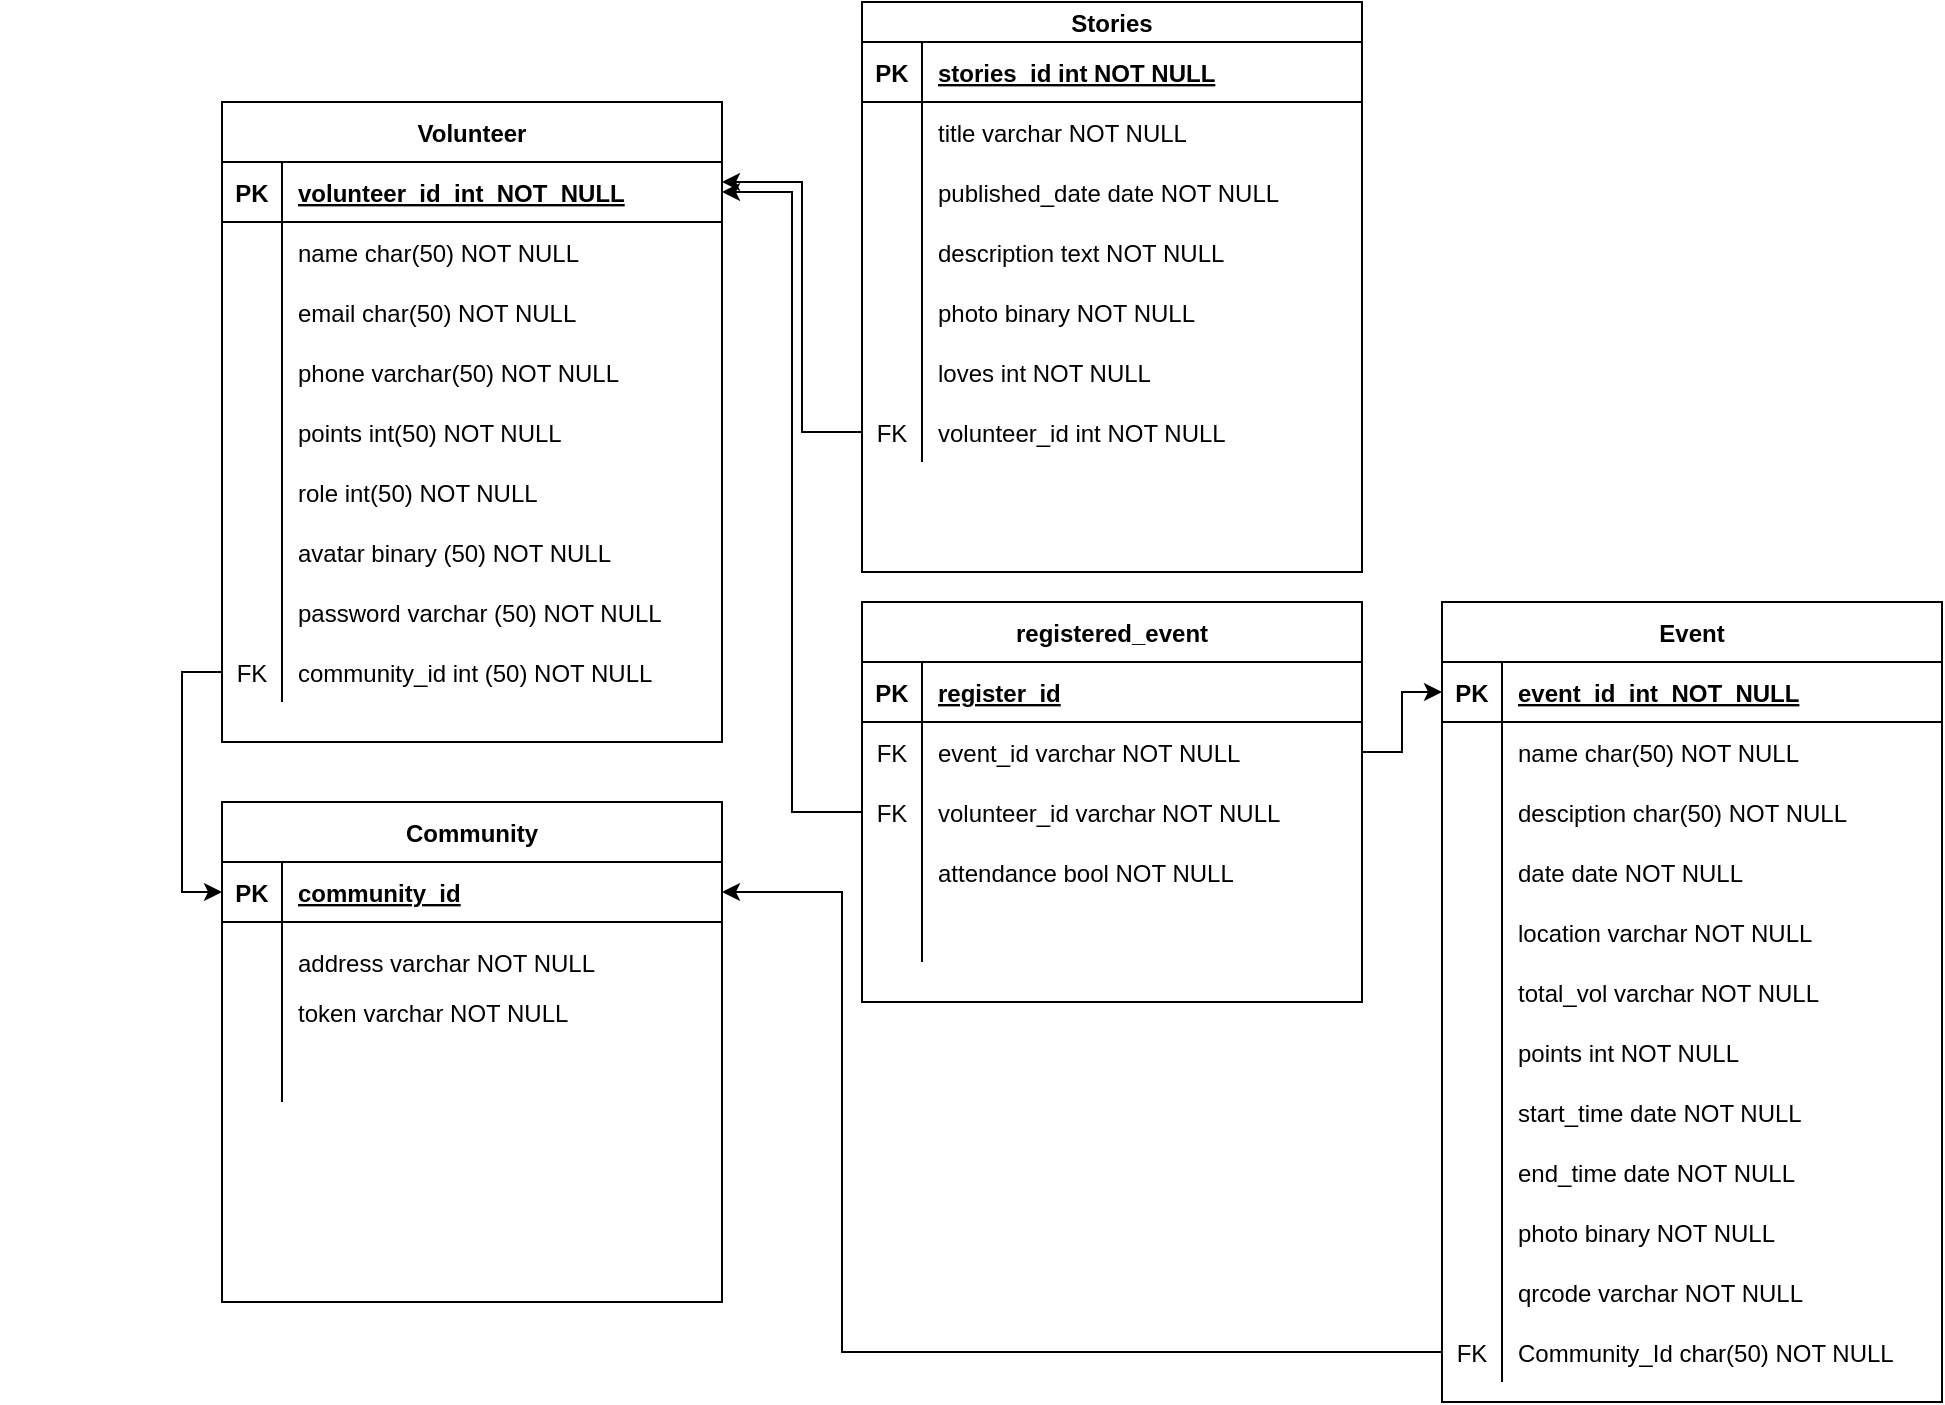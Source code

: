 <mxfile version="13.6.2" type="github">
  <diagram id="R2lEEEUBdFMjLlhIrx00" name="Page-1">
    <mxGraphModel dx="2036" dy="787" grid="1" gridSize="10" guides="1" tooltips="1" connect="1" arrows="1" fold="1" page="1" pageScale="1" pageWidth="850" pageHeight="1100" math="0" shadow="0" extFonts="Permanent Marker^https://fonts.googleapis.com/css?family=Permanent+Marker">
      <root>
        <mxCell id="0" />
        <mxCell id="1" parent="0" />
        <mxCell id="UrVOY2T2oLDx4x-EvU1f-36" style="edgeStyle=orthogonalEdgeStyle;rounded=0;orthogonalLoop=1;jettySize=auto;html=1;exitX=0;exitY=0.5;exitDx=0;exitDy=0;entryX=0;entryY=0.5;entryDx=0;entryDy=0;" parent="1" source="wytspGFwiW26SMxLXYk_-42" target="C-vyLk0tnHw3VtMMgP7b-14" edge="1">
          <mxGeometry relative="1" as="geometry" />
        </mxCell>
        <mxCell id="C-vyLk0tnHw3VtMMgP7b-2" value="Stories" style="shape=table;startSize=20;container=1;collapsible=1;childLayout=tableLayout;fixedRows=1;rowLines=0;fontStyle=1;align=center;resizeLast=1;" parent="1" vertex="1">
          <mxGeometry x="190" width="250" height="285" as="geometry" />
        </mxCell>
        <mxCell id="C-vyLk0tnHw3VtMMgP7b-3" value="" style="shape=partialRectangle;collapsible=0;dropTarget=0;pointerEvents=0;fillColor=none;points=[[0,0.5],[1,0.5]];portConstraint=eastwest;top=0;left=0;right=0;bottom=1;" parent="C-vyLk0tnHw3VtMMgP7b-2" vertex="1">
          <mxGeometry y="20" width="250" height="30" as="geometry" />
        </mxCell>
        <mxCell id="C-vyLk0tnHw3VtMMgP7b-4" value="PK" style="shape=partialRectangle;overflow=hidden;connectable=0;fillColor=none;top=0;left=0;bottom=0;right=0;fontStyle=1;" parent="C-vyLk0tnHw3VtMMgP7b-3" vertex="1">
          <mxGeometry width="30" height="30" as="geometry" />
        </mxCell>
        <mxCell id="C-vyLk0tnHw3VtMMgP7b-5" value="stories_id int NOT NULL " style="shape=partialRectangle;overflow=hidden;connectable=0;fillColor=none;top=0;left=0;bottom=0;right=0;align=left;spacingLeft=6;fontStyle=5;" parent="C-vyLk0tnHw3VtMMgP7b-3" vertex="1">
          <mxGeometry x="30" width="220" height="30" as="geometry" />
        </mxCell>
        <mxCell id="C-vyLk0tnHw3VtMMgP7b-6" value="" style="shape=partialRectangle;collapsible=0;dropTarget=0;pointerEvents=0;fillColor=none;points=[[0,0.5],[1,0.5]];portConstraint=eastwest;top=0;left=0;right=0;bottom=0;" parent="C-vyLk0tnHw3VtMMgP7b-2" vertex="1">
          <mxGeometry y="50" width="250" height="30" as="geometry" />
        </mxCell>
        <mxCell id="C-vyLk0tnHw3VtMMgP7b-7" value="" style="shape=partialRectangle;overflow=hidden;connectable=0;fillColor=none;top=0;left=0;bottom=0;right=0;" parent="C-vyLk0tnHw3VtMMgP7b-6" vertex="1">
          <mxGeometry width="30" height="30" as="geometry" />
        </mxCell>
        <mxCell id="C-vyLk0tnHw3VtMMgP7b-8" value="title varchar NOT NULL" style="shape=partialRectangle;overflow=hidden;connectable=0;fillColor=none;top=0;left=0;bottom=0;right=0;align=left;spacingLeft=6;" parent="C-vyLk0tnHw3VtMMgP7b-6" vertex="1">
          <mxGeometry x="30" width="220" height="30" as="geometry" />
        </mxCell>
        <mxCell id="C-vyLk0tnHw3VtMMgP7b-9" value="" style="shape=partialRectangle;collapsible=0;dropTarget=0;pointerEvents=0;fillColor=none;points=[[0,0.5],[1,0.5]];portConstraint=eastwest;top=0;left=0;right=0;bottom=0;" parent="C-vyLk0tnHw3VtMMgP7b-2" vertex="1">
          <mxGeometry y="80" width="250" height="30" as="geometry" />
        </mxCell>
        <mxCell id="C-vyLk0tnHw3VtMMgP7b-10" value="" style="shape=partialRectangle;overflow=hidden;connectable=0;fillColor=none;top=0;left=0;bottom=0;right=0;" parent="C-vyLk0tnHw3VtMMgP7b-9" vertex="1">
          <mxGeometry width="30" height="30" as="geometry" />
        </mxCell>
        <mxCell id="C-vyLk0tnHw3VtMMgP7b-11" value="published_date date NOT NULL" style="shape=partialRectangle;overflow=hidden;connectable=0;fillColor=none;top=0;left=0;bottom=0;right=0;align=left;spacingLeft=6;" parent="C-vyLk0tnHw3VtMMgP7b-9" vertex="1">
          <mxGeometry x="30" width="220" height="30" as="geometry" />
        </mxCell>
        <mxCell id="wytspGFwiW26SMxLXYk_-59" value="" style="shape=partialRectangle;collapsible=0;dropTarget=0;pointerEvents=0;fillColor=none;top=0;left=0;bottom=0;right=0;points=[[0,0.5],[1,0.5]];portConstraint=eastwest;" parent="C-vyLk0tnHw3VtMMgP7b-2" vertex="1">
          <mxGeometry y="110" width="250" height="30" as="geometry" />
        </mxCell>
        <mxCell id="wytspGFwiW26SMxLXYk_-60" value="" style="shape=partialRectangle;connectable=0;fillColor=none;top=0;left=0;bottom=0;right=0;editable=1;overflow=hidden;" parent="wytspGFwiW26SMxLXYk_-59" vertex="1">
          <mxGeometry width="30" height="30" as="geometry" />
        </mxCell>
        <mxCell id="wytspGFwiW26SMxLXYk_-61" value="description text NOT NULL" style="shape=partialRectangle;connectable=0;fillColor=none;top=0;left=0;bottom=0;right=0;align=left;spacingLeft=6;overflow=hidden;" parent="wytspGFwiW26SMxLXYk_-59" vertex="1">
          <mxGeometry x="30" width="220" height="30" as="geometry" />
        </mxCell>
        <mxCell id="wytspGFwiW26SMxLXYk_-66" value="" style="shape=partialRectangle;collapsible=0;dropTarget=0;pointerEvents=0;fillColor=none;top=0;left=0;bottom=0;right=0;points=[[0,0.5],[1,0.5]];portConstraint=eastwest;" parent="C-vyLk0tnHw3VtMMgP7b-2" vertex="1">
          <mxGeometry y="140" width="250" height="30" as="geometry" />
        </mxCell>
        <mxCell id="wytspGFwiW26SMxLXYk_-67" value="" style="shape=partialRectangle;connectable=0;fillColor=none;top=0;left=0;bottom=0;right=0;editable=1;overflow=hidden;" parent="wytspGFwiW26SMxLXYk_-66" vertex="1">
          <mxGeometry width="30" height="30" as="geometry" />
        </mxCell>
        <mxCell id="wytspGFwiW26SMxLXYk_-68" value="photo binary NOT NULL" style="shape=partialRectangle;connectable=0;fillColor=none;top=0;left=0;bottom=0;right=0;align=left;spacingLeft=6;overflow=hidden;" parent="wytspGFwiW26SMxLXYk_-66" vertex="1">
          <mxGeometry x="30" width="220" height="30" as="geometry" />
        </mxCell>
        <mxCell id="wytspGFwiW26SMxLXYk_-69" value="" style="shape=partialRectangle;collapsible=0;dropTarget=0;pointerEvents=0;fillColor=none;top=0;left=0;bottom=0;right=0;points=[[0,0.5],[1,0.5]];portConstraint=eastwest;" parent="C-vyLk0tnHw3VtMMgP7b-2" vertex="1">
          <mxGeometry y="170" width="250" height="30" as="geometry" />
        </mxCell>
        <mxCell id="wytspGFwiW26SMxLXYk_-70" value="" style="shape=partialRectangle;connectable=0;fillColor=none;top=0;left=0;bottom=0;right=0;editable=1;overflow=hidden;" parent="wytspGFwiW26SMxLXYk_-69" vertex="1">
          <mxGeometry width="30" height="30" as="geometry" />
        </mxCell>
        <mxCell id="wytspGFwiW26SMxLXYk_-71" value="loves int NOT NULL" style="shape=partialRectangle;connectable=0;fillColor=none;top=0;left=0;bottom=0;right=0;align=left;spacingLeft=6;overflow=hidden;" parent="wytspGFwiW26SMxLXYk_-69" vertex="1">
          <mxGeometry x="30" width="220" height="30" as="geometry" />
        </mxCell>
        <mxCell id="wytspGFwiW26SMxLXYk_-72" value="" style="shape=partialRectangle;collapsible=0;dropTarget=0;pointerEvents=0;fillColor=none;top=0;left=0;bottom=0;right=0;points=[[0,0.5],[1,0.5]];portConstraint=eastwest;" parent="C-vyLk0tnHw3VtMMgP7b-2" vertex="1">
          <mxGeometry y="200" width="250" height="30" as="geometry" />
        </mxCell>
        <mxCell id="wytspGFwiW26SMxLXYk_-73" value="FK" style="shape=partialRectangle;connectable=0;fillColor=none;top=0;left=0;bottom=0;right=0;fontStyle=0;overflow=hidden;" parent="wytspGFwiW26SMxLXYk_-72" vertex="1">
          <mxGeometry width="30" height="30" as="geometry" />
        </mxCell>
        <mxCell id="wytspGFwiW26SMxLXYk_-74" value="volunteer_id int NOT NULL" style="shape=partialRectangle;connectable=0;fillColor=none;top=0;left=0;bottom=0;right=0;align=left;spacingLeft=6;fontStyle=0;overflow=hidden;" parent="wytspGFwiW26SMxLXYk_-72" vertex="1">
          <mxGeometry x="30" width="220" height="30" as="geometry" />
        </mxCell>
        <mxCell id="C-vyLk0tnHw3VtMMgP7b-23" value="Volunteer" style="shape=table;startSize=30;container=1;collapsible=1;childLayout=tableLayout;fixedRows=1;rowLines=0;fontStyle=1;align=center;resizeLast=1;" parent="1" vertex="1">
          <mxGeometry x="-130" y="50" width="250" height="320" as="geometry">
            <mxRectangle x="-240" y="40" width="90" height="30" as="alternateBounds" />
          </mxGeometry>
        </mxCell>
        <mxCell id="C-vyLk0tnHw3VtMMgP7b-24" value="" style="shape=partialRectangle;collapsible=0;dropTarget=0;pointerEvents=0;fillColor=none;points=[[0,0.5],[1,0.5]];portConstraint=eastwest;top=0;left=0;right=0;bottom=1;" parent="C-vyLk0tnHw3VtMMgP7b-23" vertex="1">
          <mxGeometry y="30" width="250" height="30" as="geometry" />
        </mxCell>
        <mxCell id="C-vyLk0tnHw3VtMMgP7b-25" value="PK" style="shape=partialRectangle;overflow=hidden;connectable=0;fillColor=none;top=0;left=0;bottom=0;right=0;fontStyle=1;" parent="C-vyLk0tnHw3VtMMgP7b-24" vertex="1">
          <mxGeometry width="30" height="30" as="geometry" />
        </mxCell>
        <mxCell id="C-vyLk0tnHw3VtMMgP7b-26" value="volunteer_id_int_NOT_NULL" style="shape=partialRectangle;overflow=hidden;connectable=0;fillColor=none;top=0;left=0;bottom=0;right=0;align=left;spacingLeft=6;fontStyle=5;" parent="C-vyLk0tnHw3VtMMgP7b-24" vertex="1">
          <mxGeometry x="30" width="220" height="30" as="geometry" />
        </mxCell>
        <mxCell id="C-vyLk0tnHw3VtMMgP7b-27" value="" style="shape=partialRectangle;collapsible=0;dropTarget=0;pointerEvents=0;fillColor=none;points=[[0,0.5],[1,0.5]];portConstraint=eastwest;top=0;left=0;right=0;bottom=0;" parent="C-vyLk0tnHw3VtMMgP7b-23" vertex="1">
          <mxGeometry y="60" width="250" height="30" as="geometry" />
        </mxCell>
        <mxCell id="C-vyLk0tnHw3VtMMgP7b-28" value="" style="shape=partialRectangle;overflow=hidden;connectable=0;fillColor=none;top=0;left=0;bottom=0;right=0;" parent="C-vyLk0tnHw3VtMMgP7b-27" vertex="1">
          <mxGeometry width="30" height="30" as="geometry" />
        </mxCell>
        <mxCell id="C-vyLk0tnHw3VtMMgP7b-29" value="name char(50) NOT NULL" style="shape=partialRectangle;overflow=hidden;connectable=0;fillColor=none;top=0;left=0;bottom=0;right=0;align=left;spacingLeft=6;" parent="C-vyLk0tnHw3VtMMgP7b-27" vertex="1">
          <mxGeometry x="30" width="220" height="30" as="geometry" />
        </mxCell>
        <mxCell id="wytspGFwiW26SMxLXYk_-13" value="" style="shape=partialRectangle;collapsible=0;dropTarget=0;pointerEvents=0;fillColor=none;top=0;left=0;bottom=0;right=0;points=[[0,0.5],[1,0.5]];portConstraint=eastwest;" parent="C-vyLk0tnHw3VtMMgP7b-23" vertex="1">
          <mxGeometry y="90" width="250" height="30" as="geometry" />
        </mxCell>
        <mxCell id="wytspGFwiW26SMxLXYk_-14" value="" style="shape=partialRectangle;connectable=0;fillColor=none;top=0;left=0;bottom=0;right=0;fontStyle=0;overflow=hidden;" parent="wytspGFwiW26SMxLXYk_-13" vertex="1">
          <mxGeometry width="30" height="30" as="geometry" />
        </mxCell>
        <mxCell id="wytspGFwiW26SMxLXYk_-15" value="email char(50) NOT NULL" style="shape=partialRectangle;connectable=0;fillColor=none;top=0;left=0;bottom=0;right=0;align=left;spacingLeft=6;fontStyle=0;overflow=hidden;" parent="wytspGFwiW26SMxLXYk_-13" vertex="1">
          <mxGeometry x="30" width="220" height="30" as="geometry" />
        </mxCell>
        <mxCell id="wytspGFwiW26SMxLXYk_-19" value="" style="shape=partialRectangle;collapsible=0;dropTarget=0;pointerEvents=0;fillColor=none;top=0;left=0;bottom=0;right=0;points=[[0,0.5],[1,0.5]];portConstraint=eastwest;" parent="C-vyLk0tnHw3VtMMgP7b-23" vertex="1">
          <mxGeometry y="120" width="250" height="30" as="geometry" />
        </mxCell>
        <mxCell id="wytspGFwiW26SMxLXYk_-20" value="" style="shape=partialRectangle;connectable=0;fillColor=none;top=0;left=0;bottom=0;right=0;editable=1;overflow=hidden;" parent="wytspGFwiW26SMxLXYk_-19" vertex="1">
          <mxGeometry width="30" height="30" as="geometry" />
        </mxCell>
        <mxCell id="wytspGFwiW26SMxLXYk_-21" value="phone varchar(50) NOT NULL" style="shape=partialRectangle;connectable=0;fillColor=none;top=0;left=0;bottom=0;right=0;align=left;spacingLeft=6;overflow=hidden;" parent="wytspGFwiW26SMxLXYk_-19" vertex="1">
          <mxGeometry x="30" width="220" height="30" as="geometry" />
        </mxCell>
        <mxCell id="wytspGFwiW26SMxLXYk_-29" value="" style="shape=partialRectangle;collapsible=0;dropTarget=0;pointerEvents=0;fillColor=none;top=0;left=0;bottom=0;right=0;points=[[0,0.5],[1,0.5]];portConstraint=eastwest;" parent="C-vyLk0tnHw3VtMMgP7b-23" vertex="1">
          <mxGeometry y="150" width="250" height="30" as="geometry" />
        </mxCell>
        <mxCell id="wytspGFwiW26SMxLXYk_-30" value="" style="shape=partialRectangle;connectable=0;fillColor=none;top=0;left=0;bottom=0;right=0;fontStyle=0;overflow=hidden;" parent="wytspGFwiW26SMxLXYk_-29" vertex="1">
          <mxGeometry width="30" height="30" as="geometry" />
        </mxCell>
        <mxCell id="wytspGFwiW26SMxLXYk_-31" value="points int(50) NOT NULL" style="shape=partialRectangle;connectable=0;fillColor=none;top=0;left=0;bottom=0;right=0;align=left;spacingLeft=6;fontStyle=0;overflow=hidden;" parent="wytspGFwiW26SMxLXYk_-29" vertex="1">
          <mxGeometry x="30" width="220" height="30" as="geometry" />
        </mxCell>
        <mxCell id="wytspGFwiW26SMxLXYk_-36" value="" style="shape=partialRectangle;collapsible=0;dropTarget=0;pointerEvents=0;fillColor=none;top=0;left=0;bottom=0;right=0;points=[[0,0.5],[1,0.5]];portConstraint=eastwest;" parent="C-vyLk0tnHw3VtMMgP7b-23" vertex="1">
          <mxGeometry y="180" width="250" height="30" as="geometry" />
        </mxCell>
        <mxCell id="wytspGFwiW26SMxLXYk_-37" value="" style="shape=partialRectangle;connectable=0;fillColor=none;top=0;left=0;bottom=0;right=0;fontStyle=0;overflow=hidden;" parent="wytspGFwiW26SMxLXYk_-36" vertex="1">
          <mxGeometry width="30" height="30" as="geometry" />
        </mxCell>
        <mxCell id="wytspGFwiW26SMxLXYk_-38" value="role int(50) NOT NULL" style="shape=partialRectangle;connectable=0;fillColor=none;top=0;left=0;bottom=0;right=0;align=left;spacingLeft=6;fontStyle=0;overflow=hidden;" parent="wytspGFwiW26SMxLXYk_-36" vertex="1">
          <mxGeometry x="30" width="220" height="30" as="geometry" />
        </mxCell>
        <mxCell id="wytspGFwiW26SMxLXYk_-45" value="" style="shape=partialRectangle;collapsible=0;dropTarget=0;pointerEvents=0;fillColor=none;top=0;left=0;bottom=0;right=0;points=[[0,0.5],[1,0.5]];portConstraint=eastwest;" parent="C-vyLk0tnHw3VtMMgP7b-23" vertex="1">
          <mxGeometry y="210" width="250" height="30" as="geometry" />
        </mxCell>
        <mxCell id="wytspGFwiW26SMxLXYk_-46" value="" style="shape=partialRectangle;connectable=0;fillColor=none;top=0;left=0;bottom=0;right=0;fontStyle=0;overflow=hidden;" parent="wytspGFwiW26SMxLXYk_-45" vertex="1">
          <mxGeometry width="30" height="30" as="geometry" />
        </mxCell>
        <mxCell id="wytspGFwiW26SMxLXYk_-47" value="avatar binary (50) NOT NULL" style="shape=partialRectangle;connectable=0;fillColor=none;top=0;left=0;bottom=0;right=0;align=left;spacingLeft=6;fontStyle=0;overflow=hidden;" parent="wytspGFwiW26SMxLXYk_-45" vertex="1">
          <mxGeometry x="30" width="220" height="30" as="geometry" />
        </mxCell>
        <mxCell id="wytspGFwiW26SMxLXYk_-39" value="" style="shape=partialRectangle;collapsible=0;dropTarget=0;pointerEvents=0;fillColor=none;top=0;left=0;bottom=0;right=0;points=[[0,0.5],[1,0.5]];portConstraint=eastwest;" parent="C-vyLk0tnHw3VtMMgP7b-23" vertex="1">
          <mxGeometry y="240" width="250" height="30" as="geometry" />
        </mxCell>
        <mxCell id="wytspGFwiW26SMxLXYk_-40" value="" style="shape=partialRectangle;connectable=0;fillColor=none;top=0;left=0;bottom=0;right=0;fontStyle=0;overflow=hidden;" parent="wytspGFwiW26SMxLXYk_-39" vertex="1">
          <mxGeometry width="30" height="30" as="geometry" />
        </mxCell>
        <mxCell id="wytspGFwiW26SMxLXYk_-41" value="password varchar (50) NOT NULL" style="shape=partialRectangle;connectable=0;fillColor=none;top=0;left=0;bottom=0;right=0;align=left;spacingLeft=6;fontStyle=0;overflow=hidden;" parent="wytspGFwiW26SMxLXYk_-39" vertex="1">
          <mxGeometry x="30" width="220" height="30" as="geometry" />
        </mxCell>
        <mxCell id="wytspGFwiW26SMxLXYk_-42" value="" style="shape=partialRectangle;collapsible=0;dropTarget=0;pointerEvents=0;fillColor=none;top=0;left=0;bottom=0;right=0;points=[[0,0.5],[1,0.5]];portConstraint=eastwest;" parent="C-vyLk0tnHw3VtMMgP7b-23" vertex="1">
          <mxGeometry y="270" width="250" height="30" as="geometry" />
        </mxCell>
        <mxCell id="wytspGFwiW26SMxLXYk_-43" value="FK" style="shape=partialRectangle;connectable=0;fillColor=none;top=0;left=0;bottom=0;right=0;fontStyle=0;overflow=hidden;" parent="wytspGFwiW26SMxLXYk_-42" vertex="1">
          <mxGeometry width="30" height="30" as="geometry" />
        </mxCell>
        <mxCell id="wytspGFwiW26SMxLXYk_-44" value="community_id int (50) NOT NULL" style="shape=partialRectangle;connectable=0;fillColor=none;top=0;left=0;bottom=0;right=0;align=left;spacingLeft=6;fontStyle=0;overflow=hidden;" parent="wytspGFwiW26SMxLXYk_-42" vertex="1">
          <mxGeometry x="30" width="220" height="30" as="geometry" />
        </mxCell>
        <mxCell id="UrVOY2T2oLDx4x-EvU1f-37" value="" style="group" parent="1" vertex="1" connectable="0">
          <mxGeometry x="-130" y="400" width="250" height="220" as="geometry" />
        </mxCell>
        <mxCell id="C-vyLk0tnHw3VtMMgP7b-13" value="Community" style="shape=table;startSize=30;container=1;collapsible=1;childLayout=tableLayout;fixedRows=1;rowLines=0;fontStyle=1;align=center;resizeLast=1;" parent="UrVOY2T2oLDx4x-EvU1f-37" vertex="1">
          <mxGeometry width="250" height="250" as="geometry" />
        </mxCell>
        <mxCell id="C-vyLk0tnHw3VtMMgP7b-14" value="" style="shape=partialRectangle;collapsible=0;dropTarget=0;pointerEvents=0;fillColor=none;points=[[0,0.5],[1,0.5]];portConstraint=eastwest;top=0;left=0;right=0;bottom=1;" parent="C-vyLk0tnHw3VtMMgP7b-13" vertex="1">
          <mxGeometry y="30" width="250" height="30" as="geometry" />
        </mxCell>
        <mxCell id="C-vyLk0tnHw3VtMMgP7b-15" value="PK" style="shape=partialRectangle;overflow=hidden;connectable=0;fillColor=none;top=0;left=0;bottom=0;right=0;fontStyle=1;" parent="C-vyLk0tnHw3VtMMgP7b-14" vertex="1">
          <mxGeometry width="30" height="30" as="geometry" />
        </mxCell>
        <mxCell id="C-vyLk0tnHw3VtMMgP7b-16" value="community_id" style="shape=partialRectangle;overflow=hidden;connectable=0;fillColor=none;top=0;left=0;bottom=0;right=0;align=left;spacingLeft=6;fontStyle=5;" parent="C-vyLk0tnHw3VtMMgP7b-14" vertex="1">
          <mxGeometry x="30" width="220" height="30" as="geometry" />
        </mxCell>
        <mxCell id="C-vyLk0tnHw3VtMMgP7b-17" value="" style="shape=partialRectangle;collapsible=0;dropTarget=0;pointerEvents=0;fillColor=none;points=[[0,0.5],[1,0.5]];portConstraint=eastwest;top=0;left=0;right=0;bottom=0;" parent="C-vyLk0tnHw3VtMMgP7b-13" vertex="1">
          <mxGeometry y="60" width="250" height="30" as="geometry" />
        </mxCell>
        <mxCell id="C-vyLk0tnHw3VtMMgP7b-18" value="" style="shape=partialRectangle;overflow=hidden;connectable=0;fillColor=none;top=0;left=0;bottom=0;right=0;" parent="C-vyLk0tnHw3VtMMgP7b-17" vertex="1">
          <mxGeometry width="30" height="30" as="geometry" />
        </mxCell>
        <mxCell id="C-vyLk0tnHw3VtMMgP7b-19" value="" style="shape=partialRectangle;overflow=hidden;connectable=0;fillColor=none;top=0;left=0;bottom=0;right=0;align=left;spacingLeft=6;" parent="C-vyLk0tnHw3VtMMgP7b-17" vertex="1">
          <mxGeometry x="30" width="220" height="30" as="geometry" />
        </mxCell>
        <mxCell id="Y-rZLiXP9tAAVUQLD9m9-1" value="" style="shape=partialRectangle;collapsible=0;dropTarget=0;pointerEvents=0;fillColor=none;top=0;left=0;bottom=0;right=0;points=[[0,0.5],[1,0.5]];portConstraint=eastwest;" vertex="1" parent="C-vyLk0tnHw3VtMMgP7b-13">
          <mxGeometry y="90" width="250" height="30" as="geometry" />
        </mxCell>
        <mxCell id="Y-rZLiXP9tAAVUQLD9m9-2" value="" style="shape=partialRectangle;connectable=0;fillColor=none;top=0;left=0;bottom=0;right=0;editable=1;overflow=hidden;" vertex="1" parent="Y-rZLiXP9tAAVUQLD9m9-1">
          <mxGeometry width="30" height="30" as="geometry" />
        </mxCell>
        <mxCell id="Y-rZLiXP9tAAVUQLD9m9-3" value="token varchar NOT NULL" style="shape=partialRectangle;connectable=0;fillColor=none;top=0;left=0;bottom=0;right=0;align=left;spacingLeft=6;overflow=hidden;" vertex="1" parent="Y-rZLiXP9tAAVUQLD9m9-1">
          <mxGeometry x="30" width="220" height="30" as="geometry" />
        </mxCell>
        <mxCell id="C-vyLk0tnHw3VtMMgP7b-20" value="" style="shape=partialRectangle;collapsible=0;dropTarget=0;pointerEvents=0;fillColor=none;points=[[0,0.5],[1,0.5]];portConstraint=eastwest;top=0;left=0;right=0;bottom=0;" parent="C-vyLk0tnHw3VtMMgP7b-13" vertex="1">
          <mxGeometry y="120" width="250" height="30" as="geometry" />
        </mxCell>
        <mxCell id="C-vyLk0tnHw3VtMMgP7b-21" value="" style="shape=partialRectangle;overflow=hidden;connectable=0;fillColor=none;top=0;left=0;bottom=0;right=0;" parent="C-vyLk0tnHw3VtMMgP7b-20" vertex="1">
          <mxGeometry width="30" height="30" as="geometry" />
        </mxCell>
        <mxCell id="C-vyLk0tnHw3VtMMgP7b-22" value="" style="shape=partialRectangle;overflow=hidden;connectable=0;fillColor=none;top=0;left=0;bottom=0;right=0;align=left;spacingLeft=6;" parent="C-vyLk0tnHw3VtMMgP7b-20" vertex="1">
          <mxGeometry x="30" width="220" height="30" as="geometry" />
        </mxCell>
        <mxCell id="UrVOY2T2oLDx4x-EvU1f-34" value="address varchar NOT NULL" style="shape=partialRectangle;overflow=hidden;connectable=0;fillColor=none;top=0;left=0;bottom=0;right=0;align=left;spacingLeft=6;" parent="UrVOY2T2oLDx4x-EvU1f-37" vertex="1">
          <mxGeometry x="30" y="65" width="220" height="30" as="geometry" />
        </mxCell>
        <mxCell id="wytspGFwiW26SMxLXYk_-22" value="" style="shape=partialRectangle;collapsible=0;dropTarget=0;pointerEvents=0;fillColor=none;top=0;left=0;bottom=0;right=0;points=[[0,0.5],[1,0.5]];portConstraint=eastwest;" parent="1" vertex="1">
          <mxGeometry x="-240" y="200" width="250" height="30" as="geometry" />
        </mxCell>
        <mxCell id="wytspGFwiW26SMxLXYk_-23" value="" style="shape=partialRectangle;connectable=0;fillColor=none;top=0;left=0;bottom=0;right=0;editable=1;overflow=hidden;" parent="wytspGFwiW26SMxLXYk_-22" vertex="1">
          <mxGeometry width="30" height="30" as="geometry" />
        </mxCell>
        <mxCell id="UrVOY2T2oLDx4x-EvU1f-39" value="registered_event" style="shape=table;startSize=30;container=1;collapsible=1;childLayout=tableLayout;fixedRows=1;rowLines=0;fontStyle=1;align=center;resizeLast=1;" parent="1" vertex="1">
          <mxGeometry x="190" y="300" width="250" height="200" as="geometry" />
        </mxCell>
        <mxCell id="UrVOY2T2oLDx4x-EvU1f-40" value="" style="shape=partialRectangle;collapsible=0;dropTarget=0;pointerEvents=0;fillColor=none;points=[[0,0.5],[1,0.5]];portConstraint=eastwest;top=0;left=0;right=0;bottom=1;" parent="UrVOY2T2oLDx4x-EvU1f-39" vertex="1">
          <mxGeometry y="30" width="250" height="30" as="geometry" />
        </mxCell>
        <mxCell id="UrVOY2T2oLDx4x-EvU1f-41" value="PK" style="shape=partialRectangle;overflow=hidden;connectable=0;fillColor=none;top=0;left=0;bottom=0;right=0;fontStyle=1;" parent="UrVOY2T2oLDx4x-EvU1f-40" vertex="1">
          <mxGeometry width="30" height="30" as="geometry" />
        </mxCell>
        <mxCell id="UrVOY2T2oLDx4x-EvU1f-42" value="register_id" style="shape=partialRectangle;overflow=hidden;connectable=0;fillColor=none;top=0;left=0;bottom=0;right=0;align=left;spacingLeft=6;fontStyle=5;" parent="UrVOY2T2oLDx4x-EvU1f-40" vertex="1">
          <mxGeometry x="30" width="220" height="30" as="geometry" />
        </mxCell>
        <mxCell id="UrVOY2T2oLDx4x-EvU1f-43" value="" style="shape=partialRectangle;collapsible=0;dropTarget=0;pointerEvents=0;fillColor=none;points=[[0,0.5],[1,0.5]];portConstraint=eastwest;top=0;left=0;right=0;bottom=0;" parent="UrVOY2T2oLDx4x-EvU1f-39" vertex="1">
          <mxGeometry y="60" width="250" height="30" as="geometry" />
        </mxCell>
        <mxCell id="UrVOY2T2oLDx4x-EvU1f-44" value="FK" style="shape=partialRectangle;overflow=hidden;connectable=0;fillColor=none;top=0;left=0;bottom=0;right=0;" parent="UrVOY2T2oLDx4x-EvU1f-43" vertex="1">
          <mxGeometry width="30" height="30" as="geometry" />
        </mxCell>
        <mxCell id="UrVOY2T2oLDx4x-EvU1f-45" value="event_id varchar NOT NULL" style="shape=partialRectangle;overflow=hidden;connectable=0;fillColor=none;top=0;left=0;bottom=0;right=0;align=left;spacingLeft=6;" parent="UrVOY2T2oLDx4x-EvU1f-43" vertex="1">
          <mxGeometry x="30" width="220" height="30" as="geometry" />
        </mxCell>
        <mxCell id="wytspGFwiW26SMxLXYk_-55" value="" style="shape=partialRectangle;collapsible=0;dropTarget=0;pointerEvents=0;fillColor=none;top=0;left=0;bottom=0;right=0;points=[[0,0.5],[1,0.5]];portConstraint=eastwest;" parent="UrVOY2T2oLDx4x-EvU1f-39" vertex="1">
          <mxGeometry y="90" width="250" height="30" as="geometry" />
        </mxCell>
        <mxCell id="wytspGFwiW26SMxLXYk_-56" value="FK" style="shape=partialRectangle;connectable=0;fillColor=none;top=0;left=0;bottom=0;right=0;fontStyle=0;overflow=hidden;" parent="wytspGFwiW26SMxLXYk_-55" vertex="1">
          <mxGeometry width="30" height="30" as="geometry" />
        </mxCell>
        <mxCell id="wytspGFwiW26SMxLXYk_-57" value="volunteer_id varchar NOT NULL" style="shape=partialRectangle;connectable=0;fillColor=none;top=0;left=0;bottom=0;right=0;align=left;spacingLeft=6;fontStyle=0;overflow=hidden;" parent="wytspGFwiW26SMxLXYk_-55" vertex="1">
          <mxGeometry x="30" width="220" height="30" as="geometry" />
        </mxCell>
        <mxCell id="wytspGFwiW26SMxLXYk_-52" value="" style="shape=partialRectangle;collapsible=0;dropTarget=0;pointerEvents=0;fillColor=none;top=0;left=0;bottom=0;right=0;points=[[0,0.5],[1,0.5]];portConstraint=eastwest;" parent="UrVOY2T2oLDx4x-EvU1f-39" vertex="1">
          <mxGeometry y="120" width="250" height="30" as="geometry" />
        </mxCell>
        <mxCell id="wytspGFwiW26SMxLXYk_-53" value="" style="shape=partialRectangle;connectable=0;fillColor=none;top=0;left=0;bottom=0;right=0;fontStyle=0;overflow=hidden;" parent="wytspGFwiW26SMxLXYk_-52" vertex="1">
          <mxGeometry width="30" height="30" as="geometry" />
        </mxCell>
        <mxCell id="wytspGFwiW26SMxLXYk_-54" value="attendance bool NOT NULL" style="shape=partialRectangle;connectable=0;fillColor=none;top=0;left=0;bottom=0;right=0;align=left;spacingLeft=6;fontStyle=0;overflow=hidden;" parent="wytspGFwiW26SMxLXYk_-52" vertex="1">
          <mxGeometry x="30" width="220" height="30" as="geometry" />
        </mxCell>
        <mxCell id="wytspGFwiW26SMxLXYk_-48" value="" style="shape=partialRectangle;collapsible=0;dropTarget=0;pointerEvents=0;fillColor=none;top=0;left=0;bottom=0;right=0;points=[[0,0.5],[1,0.5]];portConstraint=eastwest;" parent="UrVOY2T2oLDx4x-EvU1f-39" vertex="1">
          <mxGeometry y="150" width="250" height="30" as="geometry" />
        </mxCell>
        <mxCell id="wytspGFwiW26SMxLXYk_-49" value="" style="shape=partialRectangle;connectable=0;fillColor=none;top=0;left=0;bottom=0;right=0;fontStyle=0;overflow=hidden;" parent="wytspGFwiW26SMxLXYk_-48" vertex="1">
          <mxGeometry width="30" height="30" as="geometry" />
        </mxCell>
        <mxCell id="wytspGFwiW26SMxLXYk_-50" value="" style="shape=partialRectangle;connectable=0;fillColor=none;top=0;left=0;bottom=0;right=0;align=left;spacingLeft=6;fontStyle=0;overflow=hidden;" parent="wytspGFwiW26SMxLXYk_-48" vertex="1">
          <mxGeometry x="30" width="220" height="30" as="geometry" />
        </mxCell>
        <mxCell id="UrVOY2T2oLDx4x-EvU1f-11" value="Event" style="shape=table;startSize=30;container=1;collapsible=1;childLayout=tableLayout;fixedRows=1;rowLines=0;fontStyle=1;align=center;resizeLast=1;" parent="1" vertex="1">
          <mxGeometry x="480" y="300" width="250" height="400" as="geometry" />
        </mxCell>
        <mxCell id="UrVOY2T2oLDx4x-EvU1f-12" value="" style="shape=partialRectangle;collapsible=0;dropTarget=0;pointerEvents=0;fillColor=none;points=[[0,0.5],[1,0.5]];portConstraint=eastwest;top=0;left=0;right=0;bottom=1;" parent="UrVOY2T2oLDx4x-EvU1f-11" vertex="1">
          <mxGeometry y="30" width="250" height="30" as="geometry" />
        </mxCell>
        <mxCell id="UrVOY2T2oLDx4x-EvU1f-13" value="PK" style="shape=partialRectangle;overflow=hidden;connectable=0;fillColor=none;top=0;left=0;bottom=0;right=0;fontStyle=1;" parent="UrVOY2T2oLDx4x-EvU1f-12" vertex="1">
          <mxGeometry width="30" height="30" as="geometry" />
        </mxCell>
        <mxCell id="UrVOY2T2oLDx4x-EvU1f-14" value="event_id_int_NOT_NULL" style="shape=partialRectangle;overflow=hidden;connectable=0;fillColor=none;top=0;left=0;bottom=0;right=0;align=left;spacingLeft=6;fontStyle=5;" parent="UrVOY2T2oLDx4x-EvU1f-12" vertex="1">
          <mxGeometry x="30" width="220" height="30" as="geometry" />
        </mxCell>
        <mxCell id="UrVOY2T2oLDx4x-EvU1f-15" value="" style="shape=partialRectangle;collapsible=0;dropTarget=0;pointerEvents=0;fillColor=none;points=[[0,0.5],[1,0.5]];portConstraint=eastwest;top=0;left=0;right=0;bottom=0;" parent="UrVOY2T2oLDx4x-EvU1f-11" vertex="1">
          <mxGeometry y="60" width="250" height="30" as="geometry" />
        </mxCell>
        <mxCell id="UrVOY2T2oLDx4x-EvU1f-16" value="" style="shape=partialRectangle;overflow=hidden;connectable=0;fillColor=none;top=0;left=0;bottom=0;right=0;" parent="UrVOY2T2oLDx4x-EvU1f-15" vertex="1">
          <mxGeometry width="30" height="30" as="geometry" />
        </mxCell>
        <mxCell id="UrVOY2T2oLDx4x-EvU1f-17" value="name char(50) NOT NULL" style="shape=partialRectangle;overflow=hidden;connectable=0;fillColor=none;top=0;left=0;bottom=0;right=0;align=left;spacingLeft=6;" parent="UrVOY2T2oLDx4x-EvU1f-15" vertex="1">
          <mxGeometry x="30" width="220" height="30" as="geometry" />
        </mxCell>
        <mxCell id="wytspGFwiW26SMxLXYk_-77" value="" style="shape=partialRectangle;collapsible=0;dropTarget=0;pointerEvents=0;fillColor=none;top=0;left=0;bottom=0;right=0;points=[[0,0.5],[1,0.5]];portConstraint=eastwest;" parent="UrVOY2T2oLDx4x-EvU1f-11" vertex="1">
          <mxGeometry y="90" width="250" height="30" as="geometry" />
        </mxCell>
        <mxCell id="wytspGFwiW26SMxLXYk_-78" value="" style="shape=partialRectangle;connectable=0;fillColor=none;top=0;left=0;bottom=0;right=0;editable=1;overflow=hidden;" parent="wytspGFwiW26SMxLXYk_-77" vertex="1">
          <mxGeometry width="30" height="30" as="geometry" />
        </mxCell>
        <mxCell id="wytspGFwiW26SMxLXYk_-79" value="desciption char(50) NOT NULL" style="shape=partialRectangle;connectable=0;fillColor=none;top=0;left=0;bottom=0;right=0;align=left;spacingLeft=6;overflow=hidden;" parent="wytspGFwiW26SMxLXYk_-77" vertex="1">
          <mxGeometry x="30" width="220" height="30" as="geometry" />
        </mxCell>
        <mxCell id="wytspGFwiW26SMxLXYk_-98" value="" style="shape=partialRectangle;collapsible=0;dropTarget=0;pointerEvents=0;fillColor=none;top=0;left=0;bottom=0;right=0;points=[[0,0.5],[1,0.5]];portConstraint=eastwest;" parent="UrVOY2T2oLDx4x-EvU1f-11" vertex="1">
          <mxGeometry y="120" width="250" height="30" as="geometry" />
        </mxCell>
        <mxCell id="wytspGFwiW26SMxLXYk_-99" value="" style="shape=partialRectangle;connectable=0;fillColor=none;top=0;left=0;bottom=0;right=0;editable=1;overflow=hidden;" parent="wytspGFwiW26SMxLXYk_-98" vertex="1">
          <mxGeometry width="30" height="30" as="geometry" />
        </mxCell>
        <mxCell id="wytspGFwiW26SMxLXYk_-100" value="date date NOT NULL" style="shape=partialRectangle;connectable=0;fillColor=none;top=0;left=0;bottom=0;right=0;align=left;spacingLeft=6;overflow=hidden;" parent="wytspGFwiW26SMxLXYk_-98" vertex="1">
          <mxGeometry x="30" width="220" height="30" as="geometry" />
        </mxCell>
        <mxCell id="wytspGFwiW26SMxLXYk_-101" value="" style="shape=partialRectangle;collapsible=0;dropTarget=0;pointerEvents=0;fillColor=none;top=0;left=0;bottom=0;right=0;points=[[0,0.5],[1,0.5]];portConstraint=eastwest;" parent="UrVOY2T2oLDx4x-EvU1f-11" vertex="1">
          <mxGeometry y="150" width="250" height="30" as="geometry" />
        </mxCell>
        <mxCell id="wytspGFwiW26SMxLXYk_-102" value="" style="shape=partialRectangle;connectable=0;fillColor=none;top=0;left=0;bottom=0;right=0;editable=1;overflow=hidden;" parent="wytspGFwiW26SMxLXYk_-101" vertex="1">
          <mxGeometry width="30" height="30" as="geometry" />
        </mxCell>
        <mxCell id="wytspGFwiW26SMxLXYk_-103" value="location varchar NOT NULL" style="shape=partialRectangle;connectable=0;fillColor=none;top=0;left=0;bottom=0;right=0;align=left;spacingLeft=6;overflow=hidden;" parent="wytspGFwiW26SMxLXYk_-101" vertex="1">
          <mxGeometry x="30" width="220" height="30" as="geometry" />
        </mxCell>
        <mxCell id="wytspGFwiW26SMxLXYk_-80" value="" style="shape=partialRectangle;collapsible=0;dropTarget=0;pointerEvents=0;fillColor=none;top=0;left=0;bottom=0;right=0;points=[[0,0.5],[1,0.5]];portConstraint=eastwest;" parent="UrVOY2T2oLDx4x-EvU1f-11" vertex="1">
          <mxGeometry y="180" width="250" height="30" as="geometry" />
        </mxCell>
        <mxCell id="wytspGFwiW26SMxLXYk_-81" value="" style="shape=partialRectangle;connectable=0;fillColor=none;top=0;left=0;bottom=0;right=0;editable=1;overflow=hidden;" parent="wytspGFwiW26SMxLXYk_-80" vertex="1">
          <mxGeometry width="30" height="30" as="geometry" />
        </mxCell>
        <mxCell id="wytspGFwiW26SMxLXYk_-82" value="total_vol varchar NOT NULL" style="shape=partialRectangle;connectable=0;fillColor=none;top=0;left=0;bottom=0;right=0;align=left;spacingLeft=6;overflow=hidden;" parent="wytspGFwiW26SMxLXYk_-80" vertex="1">
          <mxGeometry x="30" width="220" height="30" as="geometry" />
        </mxCell>
        <mxCell id="wytspGFwiW26SMxLXYk_-95" value="" style="shape=partialRectangle;collapsible=0;dropTarget=0;pointerEvents=0;fillColor=none;top=0;left=0;bottom=0;right=0;points=[[0,0.5],[1,0.5]];portConstraint=eastwest;" parent="UrVOY2T2oLDx4x-EvU1f-11" vertex="1">
          <mxGeometry y="210" width="250" height="30" as="geometry" />
        </mxCell>
        <mxCell id="wytspGFwiW26SMxLXYk_-96" value="" style="shape=partialRectangle;connectable=0;fillColor=none;top=0;left=0;bottom=0;right=0;editable=1;overflow=hidden;" parent="wytspGFwiW26SMxLXYk_-95" vertex="1">
          <mxGeometry width="30" height="30" as="geometry" />
        </mxCell>
        <mxCell id="wytspGFwiW26SMxLXYk_-97" value="points int NOT NULL" style="shape=partialRectangle;connectable=0;fillColor=none;top=0;left=0;bottom=0;right=0;align=left;spacingLeft=6;overflow=hidden;" parent="wytspGFwiW26SMxLXYk_-95" vertex="1">
          <mxGeometry x="30" width="220" height="30" as="geometry" />
        </mxCell>
        <mxCell id="wytspGFwiW26SMxLXYk_-92" value="" style="shape=partialRectangle;collapsible=0;dropTarget=0;pointerEvents=0;fillColor=none;top=0;left=0;bottom=0;right=0;points=[[0,0.5],[1,0.5]];portConstraint=eastwest;" parent="UrVOY2T2oLDx4x-EvU1f-11" vertex="1">
          <mxGeometry y="240" width="250" height="30" as="geometry" />
        </mxCell>
        <mxCell id="wytspGFwiW26SMxLXYk_-93" value="" style="shape=partialRectangle;connectable=0;fillColor=none;top=0;left=0;bottom=0;right=0;editable=1;overflow=hidden;" parent="wytspGFwiW26SMxLXYk_-92" vertex="1">
          <mxGeometry width="30" height="30" as="geometry" />
        </mxCell>
        <mxCell id="wytspGFwiW26SMxLXYk_-94" value="start_time date NOT NULL" style="shape=partialRectangle;connectable=0;fillColor=none;top=0;left=0;bottom=0;right=0;align=left;spacingLeft=6;overflow=hidden;" parent="wytspGFwiW26SMxLXYk_-92" vertex="1">
          <mxGeometry x="30" width="220" height="30" as="geometry" />
        </mxCell>
        <mxCell id="wytspGFwiW26SMxLXYk_-83" value="" style="shape=partialRectangle;collapsible=0;dropTarget=0;pointerEvents=0;fillColor=none;top=0;left=0;bottom=0;right=0;points=[[0,0.5],[1,0.5]];portConstraint=eastwest;" parent="UrVOY2T2oLDx4x-EvU1f-11" vertex="1">
          <mxGeometry y="270" width="250" height="30" as="geometry" />
        </mxCell>
        <mxCell id="wytspGFwiW26SMxLXYk_-84" value="" style="shape=partialRectangle;connectable=0;fillColor=none;top=0;left=0;bottom=0;right=0;editable=1;overflow=hidden;" parent="wytspGFwiW26SMxLXYk_-83" vertex="1">
          <mxGeometry width="30" height="30" as="geometry" />
        </mxCell>
        <mxCell id="wytspGFwiW26SMxLXYk_-85" value="end_time date NOT NULL" style="shape=partialRectangle;connectable=0;fillColor=none;top=0;left=0;bottom=0;right=0;align=left;spacingLeft=6;overflow=hidden;" parent="wytspGFwiW26SMxLXYk_-83" vertex="1">
          <mxGeometry x="30" width="220" height="30" as="geometry" />
        </mxCell>
        <mxCell id="wytspGFwiW26SMxLXYk_-86" value="" style="shape=partialRectangle;collapsible=0;dropTarget=0;pointerEvents=0;fillColor=none;top=0;left=0;bottom=0;right=0;points=[[0,0.5],[1,0.5]];portConstraint=eastwest;" parent="UrVOY2T2oLDx4x-EvU1f-11" vertex="1">
          <mxGeometry y="300" width="250" height="30" as="geometry" />
        </mxCell>
        <mxCell id="wytspGFwiW26SMxLXYk_-87" value="" style="shape=partialRectangle;connectable=0;fillColor=none;top=0;left=0;bottom=0;right=0;editable=1;overflow=hidden;" parent="wytspGFwiW26SMxLXYk_-86" vertex="1">
          <mxGeometry width="30" height="30" as="geometry" />
        </mxCell>
        <mxCell id="wytspGFwiW26SMxLXYk_-88" value="photo binary NOT NULL" style="shape=partialRectangle;connectable=0;fillColor=none;top=0;left=0;bottom=0;right=0;align=left;spacingLeft=6;overflow=hidden;" parent="wytspGFwiW26SMxLXYk_-86" vertex="1">
          <mxGeometry x="30" width="220" height="30" as="geometry" />
        </mxCell>
        <mxCell id="wytspGFwiW26SMxLXYk_-89" value="" style="shape=partialRectangle;collapsible=0;dropTarget=0;pointerEvents=0;fillColor=none;top=0;left=0;bottom=0;right=0;points=[[0,0.5],[1,0.5]];portConstraint=eastwest;" parent="UrVOY2T2oLDx4x-EvU1f-11" vertex="1">
          <mxGeometry y="330" width="250" height="30" as="geometry" />
        </mxCell>
        <mxCell id="wytspGFwiW26SMxLXYk_-90" value="" style="shape=partialRectangle;connectable=0;fillColor=none;top=0;left=0;bottom=0;right=0;editable=1;overflow=hidden;" parent="wytspGFwiW26SMxLXYk_-89" vertex="1">
          <mxGeometry width="30" height="30" as="geometry" />
        </mxCell>
        <mxCell id="wytspGFwiW26SMxLXYk_-91" value="qrcode varchar NOT NULL" style="shape=partialRectangle;connectable=0;fillColor=none;top=0;left=0;bottom=0;right=0;align=left;spacingLeft=6;overflow=hidden;" parent="wytspGFwiW26SMxLXYk_-89" vertex="1">
          <mxGeometry x="30" width="220" height="30" as="geometry" />
        </mxCell>
        <mxCell id="wytspGFwiW26SMxLXYk_-104" value="" style="shape=partialRectangle;collapsible=0;dropTarget=0;pointerEvents=0;fillColor=none;top=0;left=0;bottom=0;right=0;points=[[0,0.5],[1,0.5]];portConstraint=eastwest;" parent="UrVOY2T2oLDx4x-EvU1f-11" vertex="1">
          <mxGeometry y="360" width="250" height="30" as="geometry" />
        </mxCell>
        <mxCell id="wytspGFwiW26SMxLXYk_-105" value="FK" style="shape=partialRectangle;connectable=0;fillColor=none;top=0;left=0;bottom=0;right=0;fontStyle=0;overflow=hidden;" parent="wytspGFwiW26SMxLXYk_-104" vertex="1">
          <mxGeometry width="30" height="30" as="geometry" />
        </mxCell>
        <mxCell id="wytspGFwiW26SMxLXYk_-106" value="Community_Id char(50) NOT NULL" style="shape=partialRectangle;connectable=0;fillColor=none;top=0;left=0;bottom=0;right=0;align=left;spacingLeft=6;fontStyle=0;overflow=hidden;" parent="wytspGFwiW26SMxLXYk_-104" vertex="1">
          <mxGeometry x="30" width="220" height="30" as="geometry" />
        </mxCell>
        <mxCell id="wytspGFwiW26SMxLXYk_-108" style="edgeStyle=orthogonalEdgeStyle;rounded=0;orthogonalLoop=1;jettySize=auto;html=1;exitX=1;exitY=0.5;exitDx=0;exitDy=0;entryX=0;entryY=0.5;entryDx=0;entryDy=0;" parent="1" source="UrVOY2T2oLDx4x-EvU1f-43" target="UrVOY2T2oLDx4x-EvU1f-12" edge="1">
          <mxGeometry relative="1" as="geometry" />
        </mxCell>
        <mxCell id="wytspGFwiW26SMxLXYk_-109" style="edgeStyle=orthogonalEdgeStyle;rounded=0;orthogonalLoop=1;jettySize=auto;html=1;exitX=0;exitY=0.5;exitDx=0;exitDy=0;" parent="1" source="wytspGFwiW26SMxLXYk_-55" target="C-vyLk0tnHw3VtMMgP7b-24" edge="1">
          <mxGeometry relative="1" as="geometry" />
        </mxCell>
        <mxCell id="wytspGFwiW26SMxLXYk_-110" style="edgeStyle=orthogonalEdgeStyle;rounded=0;orthogonalLoop=1;jettySize=auto;html=1;exitX=0;exitY=0.5;exitDx=0;exitDy=0;" parent="1" source="wytspGFwiW26SMxLXYk_-72" edge="1">
          <mxGeometry relative="1" as="geometry">
            <mxPoint x="120" y="90" as="targetPoint" />
            <Array as="points">
              <mxPoint x="160" y="215" />
              <mxPoint x="160" y="90" />
            </Array>
          </mxGeometry>
        </mxCell>
        <mxCell id="wytspGFwiW26SMxLXYk_-111" style="edgeStyle=orthogonalEdgeStyle;rounded=0;orthogonalLoop=1;jettySize=auto;html=1;exitX=0;exitY=0.5;exitDx=0;exitDy=0;entryX=1;entryY=0.5;entryDx=0;entryDy=0;" parent="1" source="wytspGFwiW26SMxLXYk_-104" target="C-vyLk0tnHw3VtMMgP7b-14" edge="1">
          <mxGeometry relative="1" as="geometry">
            <Array as="points">
              <mxPoint x="180" y="675" />
              <mxPoint x="180" y="445" />
            </Array>
          </mxGeometry>
        </mxCell>
      </root>
    </mxGraphModel>
  </diagram>
</mxfile>
